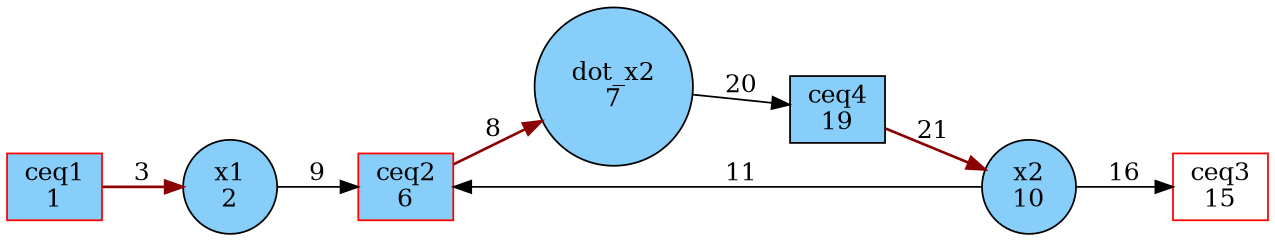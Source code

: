 digraph G {
rankdir = LR;
size ="8.5"
node [shape = box, color = red, fillcolor = lightskyblue, style = filled, label="ceq1
1"]; ceq1;
node [shape = box, color = red, fillcolor = lightskyblue, style = filled, label="ceq2
6"]; ceq2;
node [shape = box, color = red, fillcolor = white, style = filled, label="ceq3
15"]; ceq3;
node [shape = box, color = black, fillcolor = lightskyblue, style = filled, label="ceq4
19"]; ceq4;
node [shape = circle, color = black, fillcolor = lightskyblue, style = filled, label="x1
2"]; x1;
node [shape = circle, color = black, fillcolor = lightskyblue, style = filled, label="dot_x2
7"]; dot_x2;
node [shape = circle, color = black, fillcolor = lightskyblue, style = filled, label="x2
10"]; x2;
ceq1 -> x1 [penwidth = 1.5, label = "3", color = red4 ];
ceq2 -> dot_x2 [penwidth = 1.5, label = "8", color = red4 ];
x1 -> ceq2 [penwidth = 1, label = "9"];
x2 -> ceq2 [penwidth = 1, label = "11"];
x2 -> ceq3 [penwidth = 1, label = "16"];
dot_x2 -> ceq4 [penwidth = 1, label = "20"];
ceq4 -> x2 [penwidth = 1.5, label = "21", color = red4 ];
}
